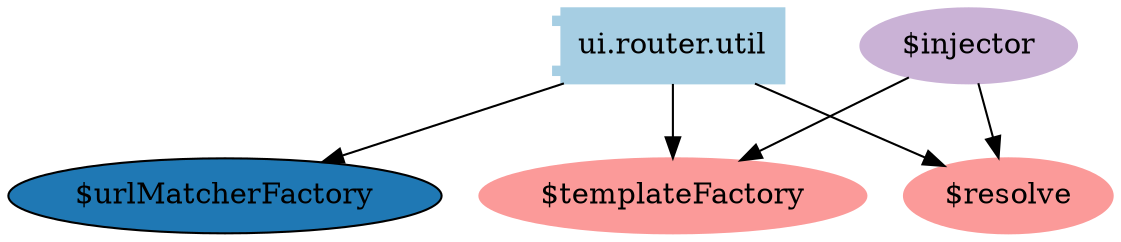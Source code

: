 digraph dependencies {
  node[shape="component",style="filled",colorscheme=paired12]


    node[shape="component"]
    "ui.router.util"[label="ui.router.util", color=1]

    


    node[shape="ellipse"]
    
      "$urlMatcherFactory"[label="$urlMatcherFactory", fillcolor=2]
      "ui.router.util" -> "$urlMatcherFactory"
    


    

    
      "$resolve"[label="$resolve", color=5]
      "ui.router.util" -> "$resolve"
    
      "$templateFactory"[label="$templateFactory", color=5]
      "ui.router.util" -> "$templateFactory"
    

    

    node[shape="cds"]
    

    









    node[shape="ellipse",style="filled", color=9]
    
      
    

    


    

    
      
        "$injector"[label="$injector"]
        "$injector" -> "$resolve"
      
    
      
        "$injector"[label="$injector"]
        "$injector" -> "$templateFactory"
      
    

    

    


}
